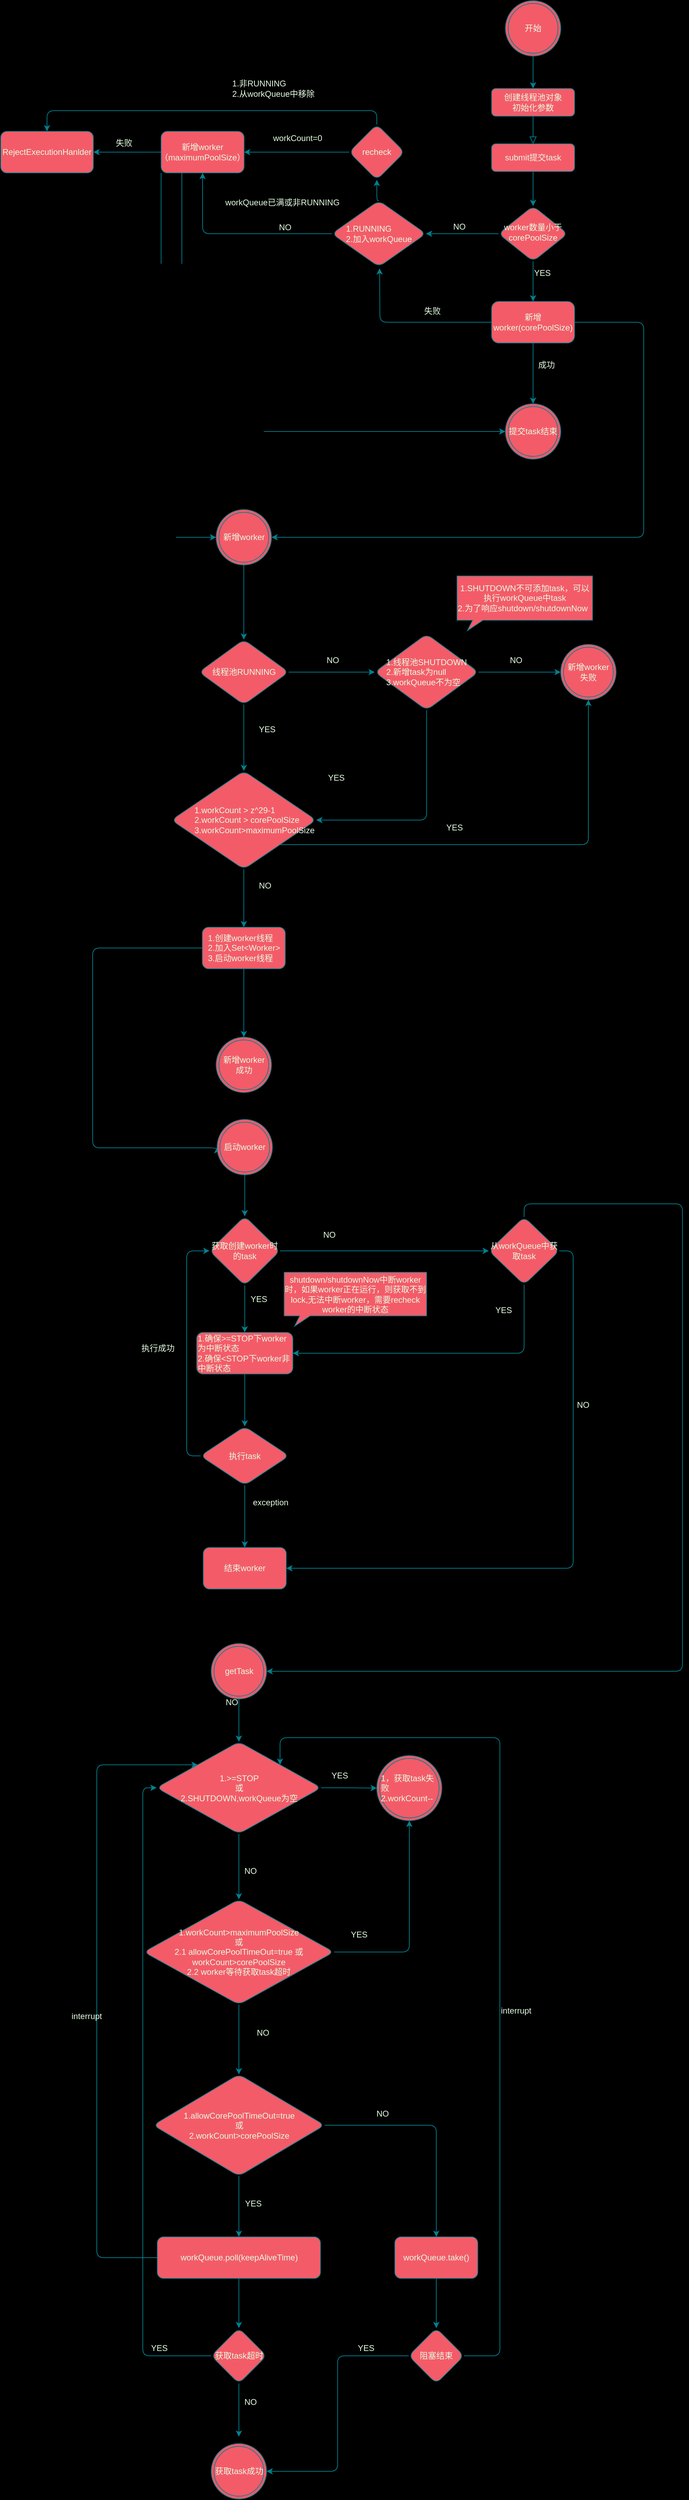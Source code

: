 <mxfile version="14.1.8" type="github">
  <diagram id="C5RBs43oDa-KdzZeNtuy" name="Page-1">
    <mxGraphModel dx="1902" dy="926" grid="0" gridSize="10" guides="1" tooltips="1" connect="1" arrows="1" fold="1" page="0" pageScale="1" pageWidth="827" pageHeight="1169" background="#000000" math="0" shadow="0">
      <root>
        <mxCell id="WIyWlLk6GJQsqaUBKTNV-0" />
        <mxCell id="WIyWlLk6GJQsqaUBKTNV-1" parent="WIyWlLk6GJQsqaUBKTNV-0" />
        <mxCell id="WIyWlLk6GJQsqaUBKTNV-3" value="创建线程池对象&lt;br&gt;初始化参数" style="whiteSpace=wrap;html=1;fontSize=12;glass=0;strokeWidth=1;shadow=0;fillColor=#F45B69;strokeColor=#028090;fontColor=#E4FDE1;rounded=1;" parent="WIyWlLk6GJQsqaUBKTNV-1" vertex="1">
          <mxGeometry x="160" y="20" width="120" height="40" as="geometry" />
        </mxCell>
        <mxCell id="WbaFO1GFc9w37BaCsJIk-56" style="edgeStyle=orthogonalEdgeStyle;rounded=1;orthogonalLoop=1;jettySize=auto;html=1;strokeColor=#028090;fillColor=#F45B69;fontColor=#E4FDE1;labelBackgroundColor=#114B5F;" parent="WIyWlLk6GJQsqaUBKTNV-1" source="WIyWlLk6GJQsqaUBKTNV-6" target="WbaFO1GFc9w37BaCsJIk-55" edge="1">
          <mxGeometry relative="1" as="geometry" />
        </mxCell>
        <mxCell id="WbaFO1GFc9w37BaCsJIk-60" style="edgeStyle=orthogonalEdgeStyle;rounded=1;orthogonalLoop=1;jettySize=auto;html=1;entryX=1;entryY=0.5;entryDx=0;entryDy=0;strokeColor=#028090;fillColor=#F45B69;fontColor=#E4FDE1;labelBackgroundColor=#114B5F;" parent="WIyWlLk6GJQsqaUBKTNV-1" source="WIyWlLk6GJQsqaUBKTNV-6" target="WbaFO1GFc9w37BaCsJIk-59" edge="1">
          <mxGeometry relative="1" as="geometry" />
        </mxCell>
        <mxCell id="WIyWlLk6GJQsqaUBKTNV-6" value="worker数量小于corePoolSize" style="rhombus;whiteSpace=wrap;html=1;shadow=0;fontFamily=Helvetica;fontSize=12;align=center;strokeWidth=1;spacing=6;spacingTop=-4;fillColor=#F45B69;strokeColor=#028090;fontColor=#E4FDE1;rounded=1;" parent="WIyWlLk6GJQsqaUBKTNV-1" vertex="1">
          <mxGeometry x="170" y="190" width="100" height="80" as="geometry" />
        </mxCell>
        <mxCell id="WIyWlLk6GJQsqaUBKTNV-2" value="" style="html=1;jettySize=auto;orthogonalLoop=1;fontSize=11;endArrow=block;endFill=0;endSize=8;strokeWidth=1;shadow=0;labelBackgroundColor=none;edgeStyle=orthogonalEdgeStyle;strokeColor=#028090;fontColor=#E4FDE1;" parent="WIyWlLk6GJQsqaUBKTNV-1" source="WIyWlLk6GJQsqaUBKTNV-3" target="WbaFO1GFc9w37BaCsJIk-6" edge="1">
          <mxGeometry relative="1" as="geometry">
            <mxPoint x="210" y="95" as="targetPoint" />
          </mxGeometry>
        </mxCell>
        <mxCell id="WbaFO1GFc9w37BaCsJIk-7" style="edgeStyle=orthogonalEdgeStyle;rounded=1;orthogonalLoop=1;jettySize=auto;html=1;strokeColor=#028090;fillColor=#F45B69;fontColor=#E4FDE1;labelBackgroundColor=#114B5F;" parent="WIyWlLk6GJQsqaUBKTNV-1" source="WbaFO1GFc9w37BaCsJIk-6" target="WIyWlLk6GJQsqaUBKTNV-6" edge="1">
          <mxGeometry relative="1" as="geometry" />
        </mxCell>
        <mxCell id="WbaFO1GFc9w37BaCsJIk-6" value="submit提交task" style="whiteSpace=wrap;html=1;fontSize=12;glass=0;strokeWidth=1;shadow=0;fillColor=#F45B69;strokeColor=#028090;fontColor=#E4FDE1;rounded=1;" parent="WIyWlLk6GJQsqaUBKTNV-1" vertex="1">
          <mxGeometry x="160" y="100" width="120" height="40" as="geometry" />
        </mxCell>
        <mxCell id="WbaFO1GFc9w37BaCsJIk-13" value="" style="edgeStyle=orthogonalEdgeStyle;rounded=1;orthogonalLoop=1;jettySize=auto;html=1;strokeColor=#028090;fillColor=#F45B69;fontColor=#E4FDE1;labelBackgroundColor=#114B5F;" parent="WIyWlLk6GJQsqaUBKTNV-1" source="WbaFO1GFc9w37BaCsJIk-12" target="WbaFO1GFc9w37BaCsJIk-36" edge="1">
          <mxGeometry relative="1" as="geometry">
            <mxPoint x="-180" y="807" as="targetPoint" />
          </mxGeometry>
        </mxCell>
        <mxCell id="WbaFO1GFc9w37BaCsJIk-12" value="新增worker" style="ellipse;shape=doubleEllipse;whiteSpace=wrap;html=1;aspect=fixed;rounded=1;strokeColor=#028090;fillColor=#F45B69;fontColor=#E4FDE1;" parent="WIyWlLk6GJQsqaUBKTNV-1" vertex="1">
          <mxGeometry x="-238.37" y="629" width="80" height="80" as="geometry" />
        </mxCell>
        <mxCell id="WbaFO1GFc9w37BaCsJIk-22" value="YES" style="text;html=1;align=center;verticalAlign=middle;resizable=0;points=[];autosize=1;fontColor=#E4FDE1;" parent="WIyWlLk6GJQsqaUBKTNV-1" vertex="1">
          <mxGeometry x="-185" y="937" width="40" height="20" as="geometry" />
        </mxCell>
        <mxCell id="WbaFO1GFc9w37BaCsJIk-31" value="NO" style="text;html=1;align=center;verticalAlign=middle;resizable=0;points=[];autosize=1;fontColor=#E4FDE1;" parent="WIyWlLk6GJQsqaUBKTNV-1" vertex="1">
          <mxGeometry x="-85" y="837" width="30" height="20" as="geometry" />
        </mxCell>
        <mxCell id="WbaFO1GFc9w37BaCsJIk-33" value="新增worker失败" style="ellipse;shape=doubleEllipse;whiteSpace=wrap;html=1;aspect=fixed;rounded=1;strokeColor=#028090;fillColor=#F45B69;fontColor=#E4FDE1;" parent="WIyWlLk6GJQsqaUBKTNV-1" vertex="1">
          <mxGeometry x="260" y="824" width="80" height="80" as="geometry" />
        </mxCell>
        <mxCell id="WbaFO1GFc9w37BaCsJIk-49" style="edgeStyle=orthogonalEdgeStyle;rounded=1;orthogonalLoop=1;jettySize=auto;html=1;strokeColor=#028090;fillColor=#F45B69;fontColor=#E4FDE1;labelBackgroundColor=#114B5F;" parent="WIyWlLk6GJQsqaUBKTNV-1" source="WbaFO1GFc9w37BaCsJIk-34" target="WbaFO1GFc9w37BaCsJIk-48" edge="1">
          <mxGeometry relative="1" as="geometry" />
        </mxCell>
        <mxCell id="WbaFO1GFc9w37BaCsJIk-50" style="edgeStyle=orthogonalEdgeStyle;rounded=1;orthogonalLoop=1;jettySize=auto;html=1;exitX=1;exitY=1;exitDx=0;exitDy=0;entryX=0.5;entryY=1;entryDx=0;entryDy=0;strokeColor=#028090;fillColor=#F45B69;fontColor=#E4FDE1;labelBackgroundColor=#114B5F;" parent="WIyWlLk6GJQsqaUBKTNV-1" source="WbaFO1GFc9w37BaCsJIk-34" target="WbaFO1GFc9w37BaCsJIk-33" edge="1">
          <mxGeometry relative="1" as="geometry" />
        </mxCell>
        <mxCell id="WbaFO1GFc9w37BaCsJIk-34" value="&lt;div style=&quot;text-align: justify&quot;&gt;&lt;span&gt;1.workCount &amp;gt; z^29-1&lt;/span&gt;&lt;/div&gt;&lt;div style=&quot;text-align: justify&quot;&gt;&lt;span&gt;2.workCount &amp;gt; corePoolSize&lt;/span&gt;&lt;/div&gt;&lt;div style=&quot;text-align: justify&quot;&gt;&lt;span&gt;3.workCount&amp;gt;maximumPoolSize&lt;/span&gt;&lt;/div&gt;" style="rhombus;whiteSpace=wrap;html=1;rounded=1;strokeColor=#028090;fillColor=#F45B69;fontColor=#E4FDE1;align=right;" parent="WIyWlLk6GJQsqaUBKTNV-1" vertex="1">
          <mxGeometry x="-302.99" y="1007" width="209.25" height="142" as="geometry" />
        </mxCell>
        <mxCell id="WbaFO1GFc9w37BaCsJIk-39" style="edgeStyle=orthogonalEdgeStyle;rounded=1;orthogonalLoop=1;jettySize=auto;html=1;entryX=0;entryY=0.5;entryDx=0;entryDy=0;strokeColor=#028090;fillColor=#F45B69;fontColor=#E4FDE1;labelBackgroundColor=#114B5F;" parent="WIyWlLk6GJQsqaUBKTNV-1" source="WbaFO1GFc9w37BaCsJIk-36" target="WbaFO1GFc9w37BaCsJIk-37" edge="1">
          <mxGeometry relative="1" as="geometry" />
        </mxCell>
        <mxCell id="WbaFO1GFc9w37BaCsJIk-46" style="edgeStyle=orthogonalEdgeStyle;rounded=1;orthogonalLoop=1;jettySize=auto;html=1;strokeColor=#028090;fillColor=#F45B69;fontColor=#E4FDE1;labelBackgroundColor=#114B5F;" parent="WIyWlLk6GJQsqaUBKTNV-1" source="WbaFO1GFc9w37BaCsJIk-36" target="WbaFO1GFc9w37BaCsJIk-34" edge="1">
          <mxGeometry relative="1" as="geometry" />
        </mxCell>
        <mxCell id="WbaFO1GFc9w37BaCsJIk-36" value="线程池RUNNING" style="rhombus;whiteSpace=wrap;html=1;rounded=1;strokeColor=#028090;fillColor=#F45B69;fontColor=#E4FDE1;" parent="WIyWlLk6GJQsqaUBKTNV-1" vertex="1">
          <mxGeometry x="-263.18" y="817" width="129.63" height="94" as="geometry" />
        </mxCell>
        <mxCell id="WbaFO1GFc9w37BaCsJIk-40" style="edgeStyle=orthogonalEdgeStyle;rounded=1;orthogonalLoop=1;jettySize=auto;html=1;exitX=0.5;exitY=1;exitDx=0;exitDy=0;entryX=1;entryY=0.5;entryDx=0;entryDy=0;strokeColor=#028090;fillColor=#F45B69;fontColor=#E4FDE1;labelBackgroundColor=#114B5F;" parent="WIyWlLk6GJQsqaUBKTNV-1" source="WbaFO1GFc9w37BaCsJIk-37" target="WbaFO1GFc9w37BaCsJIk-34" edge="1">
          <mxGeometry relative="1" as="geometry" />
        </mxCell>
        <mxCell id="WbaFO1GFc9w37BaCsJIk-45" style="edgeStyle=orthogonalEdgeStyle;rounded=1;orthogonalLoop=1;jettySize=auto;html=1;strokeColor=#028090;fillColor=#F45B69;fontColor=#E4FDE1;labelBackgroundColor=#114B5F;" parent="WIyWlLk6GJQsqaUBKTNV-1" source="WbaFO1GFc9w37BaCsJIk-37" target="WbaFO1GFc9w37BaCsJIk-33" edge="1">
          <mxGeometry relative="1" as="geometry" />
        </mxCell>
        <mxCell id="WbaFO1GFc9w37BaCsJIk-37" value="&lt;div style=&quot;text-align: justify&quot;&gt;&lt;span&gt;1.线程池SHUTDOWN&lt;/span&gt;&lt;/div&gt;&lt;div style=&quot;text-align: justify&quot;&gt;&lt;span&gt;2.新增task为null&lt;/span&gt;&lt;/div&gt;&lt;div style=&quot;text-align: justify&quot;&gt;&lt;span&gt;3.workQueue不为空&lt;/span&gt;&lt;/div&gt;" style="rhombus;whiteSpace=wrap;html=1;rounded=1;strokeColor=#028090;fillColor=#F45B69;fontColor=#E4FDE1;" parent="WIyWlLk6GJQsqaUBKTNV-1" vertex="1">
          <mxGeometry x="-9" y="809" width="150" height="110" as="geometry" />
        </mxCell>
        <mxCell id="WbaFO1GFc9w37BaCsJIk-41" value="YES" style="text;html=1;align=center;verticalAlign=middle;resizable=0;points=[];autosize=1;fontColor=#E4FDE1;" parent="WIyWlLk6GJQsqaUBKTNV-1" vertex="1">
          <mxGeometry x="-85" y="1007" width="40" height="20" as="geometry" />
        </mxCell>
        <mxCell id="WbaFO1GFc9w37BaCsJIk-44" value="NO" style="text;html=1;align=center;verticalAlign=middle;resizable=0;points=[];autosize=1;fontColor=#E4FDE1;" parent="WIyWlLk6GJQsqaUBKTNV-1" vertex="1">
          <mxGeometry x="180" y="837" width="30" height="20" as="geometry" />
        </mxCell>
        <mxCell id="WbaFO1GFc9w37BaCsJIk-54" style="edgeStyle=orthogonalEdgeStyle;rounded=1;orthogonalLoop=1;jettySize=auto;html=1;strokeColor=#028090;fillColor=#F45B69;fontColor=#E4FDE1;labelBackgroundColor=#114B5F;" parent="WIyWlLk6GJQsqaUBKTNV-1" source="WbaFO1GFc9w37BaCsJIk-48" target="WbaFO1GFc9w37BaCsJIk-53" edge="1">
          <mxGeometry relative="1" as="geometry" />
        </mxCell>
        <mxCell id="EJtk4sYVza68pXRF6CDR-8" style="edgeStyle=orthogonalEdgeStyle;curved=0;rounded=1;sketch=0;orthogonalLoop=1;jettySize=auto;html=1;entryX=0;entryY=0.5;entryDx=0;entryDy=0;strokeColor=#028090;fillColor=#F45B69;fontColor=#E4FDE1;" edge="1" parent="WIyWlLk6GJQsqaUBKTNV-1" source="WbaFO1GFc9w37BaCsJIk-48" target="WbaFO1GFc9w37BaCsJIk-91">
          <mxGeometry relative="1" as="geometry">
            <Array as="points">
              <mxPoint x="-417" y="1263" />
              <mxPoint x="-417" y="1552" />
            </Array>
          </mxGeometry>
        </mxCell>
        <mxCell id="WbaFO1GFc9w37BaCsJIk-48" value="&lt;div style=&quot;text-align: left&quot;&gt;&lt;span&gt;1.创建worker线程&lt;/span&gt;&lt;/div&gt;2.加入Set&amp;lt;Worker&amp;gt;&lt;br&gt;&lt;div style=&quot;text-align: left&quot;&gt;&lt;span&gt;3.启动worker线程&lt;/span&gt;&lt;/div&gt;" style="whiteSpace=wrap;html=1;rounded=1;strokeColor=#028090;fillColor=#F45B69;fontColor=#E4FDE1;" parent="WIyWlLk6GJQsqaUBKTNV-1" vertex="1">
          <mxGeometry x="-258.37" y="1233" width="120" height="60" as="geometry" />
        </mxCell>
        <mxCell id="WbaFO1GFc9w37BaCsJIk-51" value="YES" style="text;html=1;align=center;verticalAlign=middle;resizable=0;points=[];autosize=1;fontColor=#E4FDE1;" parent="WIyWlLk6GJQsqaUBKTNV-1" vertex="1">
          <mxGeometry x="89" y="1080" width="34" height="18" as="geometry" />
        </mxCell>
        <mxCell id="WbaFO1GFc9w37BaCsJIk-52" value="NO" style="text;html=1;align=center;verticalAlign=middle;resizable=0;points=[];autosize=1;fontColor=#E4FDE1;" parent="WIyWlLk6GJQsqaUBKTNV-1" vertex="1">
          <mxGeometry x="-182" y="1164" width="28" height="18" as="geometry" />
        </mxCell>
        <mxCell id="WbaFO1GFc9w37BaCsJIk-53" value="新增worker成功" style="ellipse;shape=doubleEllipse;whiteSpace=wrap;html=1;aspect=fixed;rounded=1;strokeColor=#028090;fillColor=#F45B69;fontColor=#E4FDE1;" parent="WIyWlLk6GJQsqaUBKTNV-1" vertex="1">
          <mxGeometry x="-238.37" y="1392" width="80" height="80" as="geometry" />
        </mxCell>
        <mxCell id="WbaFO1GFc9w37BaCsJIk-67" style="edgeStyle=orthogonalEdgeStyle;rounded=1;orthogonalLoop=1;jettySize=auto;html=1;strokeColor=#028090;fillColor=#F45B69;fontColor=#E4FDE1;labelBackgroundColor=#114B5F;" parent="WIyWlLk6GJQsqaUBKTNV-1" source="WbaFO1GFc9w37BaCsJIk-55" edge="1">
          <mxGeometry relative="1" as="geometry">
            <mxPoint x="-2" y="280" as="targetPoint" />
          </mxGeometry>
        </mxCell>
        <mxCell id="WbaFO1GFc9w37BaCsJIk-74" style="edgeStyle=orthogonalEdgeStyle;rounded=1;orthogonalLoop=1;jettySize=auto;html=1;strokeColor=#028090;fillColor=#F45B69;fontColor=#E4FDE1;labelBackgroundColor=#114B5F;" parent="WIyWlLk6GJQsqaUBKTNV-1" source="WbaFO1GFc9w37BaCsJIk-55" target="WbaFO1GFc9w37BaCsJIk-73" edge="1">
          <mxGeometry relative="1" as="geometry" />
        </mxCell>
        <mxCell id="EJtk4sYVza68pXRF6CDR-6" style="edgeStyle=orthogonalEdgeStyle;curved=0;rounded=1;sketch=0;orthogonalLoop=1;jettySize=auto;html=1;entryX=1;entryY=0.5;entryDx=0;entryDy=0;strokeColor=#028090;fillColor=#F45B69;fontColor=#E4FDE1;" edge="1" parent="WIyWlLk6GJQsqaUBKTNV-1" source="WbaFO1GFc9w37BaCsJIk-55" target="WbaFO1GFc9w37BaCsJIk-12">
          <mxGeometry relative="1" as="geometry">
            <Array as="points">
              <mxPoint x="380" y="358" />
              <mxPoint x="380" y="669" />
            </Array>
          </mxGeometry>
        </mxCell>
        <mxCell id="WbaFO1GFc9w37BaCsJIk-55" value="新增worker(corePoolSize)" style="whiteSpace=wrap;html=1;rounded=1;strokeColor=#028090;fillColor=#F45B69;fontColor=#E4FDE1;arcSize=17;" parent="WIyWlLk6GJQsqaUBKTNV-1" vertex="1">
          <mxGeometry x="160" y="328" width="120" height="60" as="geometry" />
        </mxCell>
        <mxCell id="WbaFO1GFc9w37BaCsJIk-57" value="YES" style="text;html=1;align=center;verticalAlign=middle;resizable=0;points=[];autosize=1;fontColor=#E4FDE1;" parent="WIyWlLk6GJQsqaUBKTNV-1" vertex="1">
          <mxGeometry x="216" y="278" width="34" height="18" as="geometry" />
        </mxCell>
        <mxCell id="WbaFO1GFc9w37BaCsJIk-62" style="edgeStyle=orthogonalEdgeStyle;rounded=1;orthogonalLoop=1;jettySize=auto;html=1;strokeColor=#028090;fillColor=#F45B69;fontColor=#E4FDE1;labelBackgroundColor=#114B5F;" parent="WIyWlLk6GJQsqaUBKTNV-1" source="WbaFO1GFc9w37BaCsJIk-59" target="WbaFO1GFc9w37BaCsJIk-61" edge="1">
          <mxGeometry relative="1" as="geometry" />
        </mxCell>
        <mxCell id="WbaFO1GFc9w37BaCsJIk-90" style="edgeStyle=orthogonalEdgeStyle;rounded=1;orthogonalLoop=1;jettySize=auto;html=1;exitX=0.5;exitY=0;exitDx=0;exitDy=0;entryX=0.5;entryY=1;entryDx=0;entryDy=0;strokeColor=#028090;fillColor=#F45B69;fontColor=#E4FDE1;labelBackgroundColor=#114B5F;" parent="WIyWlLk6GJQsqaUBKTNV-1" source="WbaFO1GFc9w37BaCsJIk-59" target="WbaFO1GFc9w37BaCsJIk-83" edge="1">
          <mxGeometry relative="1" as="geometry" />
        </mxCell>
        <mxCell id="WbaFO1GFc9w37BaCsJIk-59" value="&lt;div style=&quot;text-align: justify&quot;&gt;&lt;span&gt;1.RUNNING&lt;/span&gt;&lt;/div&gt;&lt;div style=&quot;text-align: justify&quot;&gt;&lt;span&gt;2.加入workQueue&lt;/span&gt;&lt;/div&gt;" style="rhombus;whiteSpace=wrap;html=1;rounded=1;strokeColor=#028090;fillColor=#F45B69;fontColor=#E4FDE1;" parent="WIyWlLk6GJQsqaUBKTNV-1" vertex="1">
          <mxGeometry x="-71" y="182.25" width="136" height="95.5" as="geometry" />
        </mxCell>
        <mxCell id="WbaFO1GFc9w37BaCsJIk-81" style="edgeStyle=orthogonalEdgeStyle;rounded=1;orthogonalLoop=1;jettySize=auto;html=1;entryX=1;entryY=0.5;entryDx=0;entryDy=0;strokeColor=#028090;fillColor=#F45B69;fontColor=#E4FDE1;labelBackgroundColor=#114B5F;" parent="WIyWlLk6GJQsqaUBKTNV-1" source="WbaFO1GFc9w37BaCsJIk-61" target="WbaFO1GFc9w37BaCsJIk-80" edge="1">
          <mxGeometry relative="1" as="geometry" />
        </mxCell>
        <mxCell id="EJtk4sYVza68pXRF6CDR-5" style="edgeStyle=orthogonalEdgeStyle;rounded=0;orthogonalLoop=1;jettySize=auto;html=1;exitX=0.25;exitY=1;exitDx=0;exitDy=0;entryX=0;entryY=0.5;entryDx=0;entryDy=0;shadow=0;labelBackgroundColor=#114B5F;strokeColor=#028090;fontColor=#E4FDE1;" edge="1" parent="WIyWlLk6GJQsqaUBKTNV-1" source="WbaFO1GFc9w37BaCsJIk-61" target="WbaFO1GFc9w37BaCsJIk-73">
          <mxGeometry relative="1" as="geometry" />
        </mxCell>
        <mxCell id="EJtk4sYVza68pXRF6CDR-7" style="edgeStyle=orthogonalEdgeStyle;curved=0;rounded=1;sketch=0;orthogonalLoop=1;jettySize=auto;html=1;exitX=0;exitY=1;exitDx=0;exitDy=0;entryX=0;entryY=0.5;entryDx=0;entryDy=0;strokeColor=#028090;fillColor=#F45B69;fontColor=#E4FDE1;" edge="1" parent="WIyWlLk6GJQsqaUBKTNV-1" source="WbaFO1GFc9w37BaCsJIk-61" target="WbaFO1GFc9w37BaCsJIk-12">
          <mxGeometry relative="1" as="geometry" />
        </mxCell>
        <mxCell id="WbaFO1GFc9w37BaCsJIk-61" value="新增worker（maximumPoolSize）" style="whiteSpace=wrap;html=1;rounded=1;strokeColor=#028090;fillColor=#F45B69;fontColor=#E4FDE1;" parent="WIyWlLk6GJQsqaUBKTNV-1" vertex="1">
          <mxGeometry x="-318" y="82" width="120" height="60" as="geometry" />
        </mxCell>
        <mxCell id="WbaFO1GFc9w37BaCsJIk-63" value="NO" style="text;html=1;align=center;verticalAlign=middle;resizable=0;points=[];autosize=1;fontColor=#E4FDE1;" parent="WIyWlLk6GJQsqaUBKTNV-1" vertex="1">
          <mxGeometry x="-153" y="212" width="28" height="18" as="geometry" />
        </mxCell>
        <mxCell id="WbaFO1GFc9w37BaCsJIk-64" value="workQueue已满或非RUNNING" style="text;html=1;align=center;verticalAlign=middle;resizable=0;points=[];autosize=1;fontColor=#E4FDE1;" parent="WIyWlLk6GJQsqaUBKTNV-1" vertex="1">
          <mxGeometry x="-231" y="176" width="175" height="18" as="geometry" />
        </mxCell>
        <mxCell id="WbaFO1GFc9w37BaCsJIk-68" value="NO" style="text;html=1;align=center;verticalAlign=middle;resizable=0;points=[];autosize=1;fontColor=#E4FDE1;" parent="WIyWlLk6GJQsqaUBKTNV-1" vertex="1">
          <mxGeometry x="99" y="211" width="28" height="18" as="geometry" />
        </mxCell>
        <mxCell id="WbaFO1GFc9w37BaCsJIk-70" value="失败" style="text;html=1;align=center;verticalAlign=middle;resizable=0;points=[];autosize=1;fontColor=#E4FDE1;" parent="WIyWlLk6GJQsqaUBKTNV-1" vertex="1">
          <mxGeometry x="57" y="333" width="34" height="18" as="geometry" />
        </mxCell>
        <mxCell id="WbaFO1GFc9w37BaCsJIk-72" style="edgeStyle=orthogonalEdgeStyle;rounded=1;orthogonalLoop=1;jettySize=auto;html=1;strokeColor=#028090;fillColor=#F45B69;fontColor=#E4FDE1;labelBackgroundColor=#114B5F;" parent="WIyWlLk6GJQsqaUBKTNV-1" source="WbaFO1GFc9w37BaCsJIk-71" target="WIyWlLk6GJQsqaUBKTNV-3" edge="1">
          <mxGeometry relative="1" as="geometry" />
        </mxCell>
        <mxCell id="WbaFO1GFc9w37BaCsJIk-71" value="开始" style="ellipse;shape=doubleEllipse;whiteSpace=wrap;html=1;aspect=fixed;rounded=1;strokeColor=#028090;fillColor=#F45B69;fontColor=#E4FDE1;" parent="WIyWlLk6GJQsqaUBKTNV-1" vertex="1">
          <mxGeometry x="180" y="-107" width="80" height="80" as="geometry" />
        </mxCell>
        <mxCell id="WbaFO1GFc9w37BaCsJIk-73" value="提交task结束" style="ellipse;shape=doubleEllipse;whiteSpace=wrap;html=1;aspect=fixed;rounded=1;strokeColor=#028090;fillColor=#F45B69;fontColor=#E4FDE1;" parent="WIyWlLk6GJQsqaUBKTNV-1" vertex="1">
          <mxGeometry x="180" y="476" width="80" height="80" as="geometry" />
        </mxCell>
        <mxCell id="WbaFO1GFc9w37BaCsJIk-75" value="成功" style="text;html=1;align=center;verticalAlign=middle;resizable=0;points=[];autosize=1;fontColor=#E4FDE1;" parent="WIyWlLk6GJQsqaUBKTNV-1" vertex="1">
          <mxGeometry x="222" y="411" width="34" height="18" as="geometry" />
        </mxCell>
        <mxCell id="WbaFO1GFc9w37BaCsJIk-80" value="RejectExecutionHanlder" style="whiteSpace=wrap;html=1;rounded=1;strokeColor=#028090;fillColor=#F45B69;fontColor=#E4FDE1;" parent="WIyWlLk6GJQsqaUBKTNV-1" vertex="1">
          <mxGeometry x="-550" y="82" width="134" height="60" as="geometry" />
        </mxCell>
        <mxCell id="WbaFO1GFc9w37BaCsJIk-82" value="失败" style="text;html=1;align=center;verticalAlign=middle;resizable=0;points=[];autosize=1;fontColor=#E4FDE1;" parent="WIyWlLk6GJQsqaUBKTNV-1" vertex="1">
          <mxGeometry x="-389" y="90" width="34" height="18" as="geometry" />
        </mxCell>
        <mxCell id="WbaFO1GFc9w37BaCsJIk-85" style="edgeStyle=orthogonalEdgeStyle;rounded=1;orthogonalLoop=1;jettySize=auto;html=1;exitX=0.5;exitY=0;exitDx=0;exitDy=0;entryX=0.5;entryY=0;entryDx=0;entryDy=0;strokeColor=#028090;fillColor=#F45B69;fontColor=#E4FDE1;labelBackgroundColor=#114B5F;" parent="WIyWlLk6GJQsqaUBKTNV-1" source="WbaFO1GFc9w37BaCsJIk-83" target="WbaFO1GFc9w37BaCsJIk-80" edge="1">
          <mxGeometry relative="1" as="geometry" />
        </mxCell>
        <mxCell id="WbaFO1GFc9w37BaCsJIk-88" style="edgeStyle=orthogonalEdgeStyle;rounded=1;orthogonalLoop=1;jettySize=auto;html=1;entryX=1;entryY=0.5;entryDx=0;entryDy=0;strokeColor=#028090;fillColor=#F45B69;fontColor=#E4FDE1;labelBackgroundColor=#114B5F;" parent="WIyWlLk6GJQsqaUBKTNV-1" source="WbaFO1GFc9w37BaCsJIk-83" target="WbaFO1GFc9w37BaCsJIk-61" edge="1">
          <mxGeometry relative="1" as="geometry" />
        </mxCell>
        <mxCell id="WbaFO1GFc9w37BaCsJIk-83" value="recheck" style="rhombus;whiteSpace=wrap;html=1;rounded=1;strokeColor=#028090;fillColor=#F45B69;fontColor=#E4FDE1;" parent="WIyWlLk6GJQsqaUBKTNV-1" vertex="1">
          <mxGeometry x="-46" y="72" width="80" height="80" as="geometry" />
        </mxCell>
        <mxCell id="WbaFO1GFc9w37BaCsJIk-87" value="&lt;div style=&quot;text-align: left&quot;&gt;&lt;span&gt;1.非RUNNING&lt;/span&gt;&lt;/div&gt;&lt;div style=&quot;text-align: justify&quot;&gt;&lt;span&gt;2.从workQueue中移除&lt;/span&gt;&lt;/div&gt;" style="text;html=1;align=center;verticalAlign=middle;resizable=0;points=[];autosize=1;fontColor=#E4FDE1;" parent="WIyWlLk6GJQsqaUBKTNV-1" vertex="1">
          <mxGeometry x="-221" y="4" width="129" height="32" as="geometry" />
        </mxCell>
        <mxCell id="WbaFO1GFc9w37BaCsJIk-89" value="workCount=0" style="text;html=1;align=center;verticalAlign=middle;resizable=0;points=[];autosize=1;fontColor=#E4FDE1;" parent="WIyWlLk6GJQsqaUBKTNV-1" vertex="1">
          <mxGeometry x="-162" y="83" width="81" height="18" as="geometry" />
        </mxCell>
        <mxCell id="WbaFO1GFc9w37BaCsJIk-93" style="edgeStyle=orthogonalEdgeStyle;rounded=1;orthogonalLoop=1;jettySize=auto;html=1;strokeColor=#028090;fillColor=#F45B69;fontColor=#E4FDE1;labelBackgroundColor=#114B5F;" parent="WIyWlLk6GJQsqaUBKTNV-1" source="WbaFO1GFc9w37BaCsJIk-91" target="WbaFO1GFc9w37BaCsJIk-92" edge="1">
          <mxGeometry relative="1" as="geometry" />
        </mxCell>
        <mxCell id="WbaFO1GFc9w37BaCsJIk-91" value="启动worker" style="ellipse;shape=doubleEllipse;whiteSpace=wrap;html=1;aspect=fixed;rounded=1;strokeColor=#028090;fillColor=#F45B69;fontColor=#E4FDE1;" parent="WIyWlLk6GJQsqaUBKTNV-1" vertex="1">
          <mxGeometry x="-237" y="1511" width="80" height="80" as="geometry" />
        </mxCell>
        <mxCell id="WbaFO1GFc9w37BaCsJIk-95" style="edgeStyle=orthogonalEdgeStyle;rounded=1;orthogonalLoop=1;jettySize=auto;html=1;entryX=0;entryY=0.5;entryDx=0;entryDy=0;strokeColor=#028090;fillColor=#F45B69;fontColor=#E4FDE1;labelBackgroundColor=#114B5F;" parent="WIyWlLk6GJQsqaUBKTNV-1" source="WbaFO1GFc9w37BaCsJIk-92" target="WbaFO1GFc9w37BaCsJIk-94" edge="1">
          <mxGeometry relative="1" as="geometry" />
        </mxCell>
        <mxCell id="WbaFO1GFc9w37BaCsJIk-102" style="edgeStyle=orthogonalEdgeStyle;rounded=1;orthogonalLoop=1;jettySize=auto;html=1;exitX=0.5;exitY=1;exitDx=0;exitDy=0;strokeColor=#028090;fillColor=#F45B69;fontColor=#E4FDE1;labelBackgroundColor=#114B5F;" parent="WIyWlLk6GJQsqaUBKTNV-1" source="WbaFO1GFc9w37BaCsJIk-92" target="WbaFO1GFc9w37BaCsJIk-101" edge="1">
          <mxGeometry relative="1" as="geometry" />
        </mxCell>
        <mxCell id="WbaFO1GFc9w37BaCsJIk-92" value="获取创建worker时的task" style="rhombus;whiteSpace=wrap;html=1;rounded=1;strokeColor=#028090;fillColor=#F45B69;fontColor=#E4FDE1;" parent="WIyWlLk6GJQsqaUBKTNV-1" vertex="1">
          <mxGeometry x="-248" y="1651" width="102" height="100" as="geometry" />
        </mxCell>
        <mxCell id="WbaFO1GFc9w37BaCsJIk-103" style="edgeStyle=orthogonalEdgeStyle;rounded=1;orthogonalLoop=1;jettySize=auto;html=1;entryX=1;entryY=0.5;entryDx=0;entryDy=0;strokeColor=#028090;fillColor=#F45B69;fontColor=#E4FDE1;exitX=0.5;exitY=1;exitDx=0;exitDy=0;labelBackgroundColor=#114B5F;" parent="WIyWlLk6GJQsqaUBKTNV-1" source="WbaFO1GFc9w37BaCsJIk-94" target="WbaFO1GFc9w37BaCsJIk-101" edge="1">
          <mxGeometry relative="1" as="geometry" />
        </mxCell>
        <mxCell id="WbaFO1GFc9w37BaCsJIk-116" style="edgeStyle=orthogonalEdgeStyle;rounded=1;orthogonalLoop=1;jettySize=auto;html=1;exitX=1;exitY=0.5;exitDx=0;exitDy=0;entryX=1;entryY=0.5;entryDx=0;entryDy=0;strokeColor=#028090;fillColor=#F45B69;fontColor=#E4FDE1;labelBackgroundColor=#114B5F;" parent="WIyWlLk6GJQsqaUBKTNV-1" source="WbaFO1GFc9w37BaCsJIk-94" target="WbaFO1GFc9w37BaCsJIk-113" edge="1">
          <mxGeometry relative="1" as="geometry" />
        </mxCell>
        <mxCell id="EJtk4sYVza68pXRF6CDR-9" style="edgeStyle=orthogonalEdgeStyle;curved=0;rounded=1;sketch=0;orthogonalLoop=1;jettySize=auto;html=1;exitX=0.5;exitY=0;exitDx=0;exitDy=0;strokeColor=#028090;fillColor=#F45B69;fontColor=#E4FDE1;entryX=1;entryY=0.5;entryDx=0;entryDy=0;" edge="1" parent="WIyWlLk6GJQsqaUBKTNV-1" source="WbaFO1GFc9w37BaCsJIk-94" target="WbaFO1GFc9w37BaCsJIk-120">
          <mxGeometry relative="1" as="geometry">
            <mxPoint x="-153.667" y="2317" as="targetPoint" />
            <Array as="points">
              <mxPoint x="207" y="1633" />
              <mxPoint x="436" y="1633" />
              <mxPoint x="436" y="2309" />
            </Array>
          </mxGeometry>
        </mxCell>
        <mxCell id="WbaFO1GFc9w37BaCsJIk-94" value="从workQueue中获取task" style="rhombus;whiteSpace=wrap;html=1;rounded=1;strokeColor=#028090;fillColor=#F45B69;fontColor=#E4FDE1;" parent="WIyWlLk6GJQsqaUBKTNV-1" vertex="1">
          <mxGeometry x="156" y="1652" width="102" height="98" as="geometry" />
        </mxCell>
        <mxCell id="WbaFO1GFc9w37BaCsJIk-96" value="NO" style="text;html=1;align=center;verticalAlign=middle;resizable=0;points=[];autosize=1;fontColor=#E4FDE1;" parent="WIyWlLk6GJQsqaUBKTNV-1" vertex="1">
          <mxGeometry x="-89" y="1669" width="28" height="18" as="geometry" />
        </mxCell>
        <mxCell id="WbaFO1GFc9w37BaCsJIk-100" value="1.SHUTDOWN不可添加task，可以执行workQueue中task&lt;br&gt;&lt;div style=&quot;text-align: justify&quot;&gt;&lt;span&gt;2.为了响应shutdown/shutdownNow&lt;/span&gt;&lt;/div&gt;" style="whiteSpace=wrap;html=1;shape=mxgraph.basic.rectCallout;dx=30;dy=15;boundedLbl=1;rounded=1;strokeColor=#028090;fillColor=#F45B69;fontColor=#E4FDE1;" parent="WIyWlLk6GJQsqaUBKTNV-1" vertex="1">
          <mxGeometry x="110" y="725" width="196" height="79" as="geometry" />
        </mxCell>
        <mxCell id="WbaFO1GFc9w37BaCsJIk-111" style="edgeStyle=orthogonalEdgeStyle;rounded=1;orthogonalLoop=1;jettySize=auto;html=1;strokeColor=#028090;fillColor=#F45B69;fontColor=#E4FDE1;labelBackgroundColor=#114B5F;" parent="WIyWlLk6GJQsqaUBKTNV-1" source="WbaFO1GFc9w37BaCsJIk-101" target="WbaFO1GFc9w37BaCsJIk-109" edge="1">
          <mxGeometry relative="1" as="geometry" />
        </mxCell>
        <mxCell id="WbaFO1GFc9w37BaCsJIk-101" value="&lt;div style=&quot;text-align: left&quot;&gt;&lt;span&gt;1.确保&amp;gt;=STOP下worker为中断状态&lt;/span&gt;&lt;/div&gt;&lt;div style=&quot;text-align: left&quot;&gt;&lt;span&gt;2.确保&amp;lt;STOP下worker非中断状态&lt;/span&gt;&lt;/div&gt;" style="whiteSpace=wrap;html=1;rounded=1;strokeColor=#028090;fillColor=#F45B69;fontColor=#E4FDE1;" parent="WIyWlLk6GJQsqaUBKTNV-1" vertex="1">
          <mxGeometry x="-266.5" y="1819" width="139" height="60" as="geometry" />
        </mxCell>
        <mxCell id="WbaFO1GFc9w37BaCsJIk-104" value="YES" style="text;html=1;align=center;verticalAlign=middle;resizable=0;points=[];autosize=1;fontColor=#E4FDE1;" parent="WIyWlLk6GJQsqaUBKTNV-1" vertex="1">
          <mxGeometry x="160" y="1778" width="34" height="18" as="geometry" />
        </mxCell>
        <mxCell id="WbaFO1GFc9w37BaCsJIk-105" value="YES" style="text;html=1;align=center;verticalAlign=middle;resizable=0;points=[];autosize=1;fontColor=#E4FDE1;" parent="WIyWlLk6GJQsqaUBKTNV-1" vertex="1">
          <mxGeometry x="-194" y="1762" width="34" height="18" as="geometry" />
        </mxCell>
        <mxCell id="WbaFO1GFc9w37BaCsJIk-106" value="shutdown/shutdownNow中断worker时，如果worker正在运行，则获取不到lock,无法中断worker，需要recheck worker的中断状态" style="whiteSpace=wrap;html=1;shape=mxgraph.basic.rectCallout;dx=30;dy=15;boundedLbl=1;rounded=1;strokeColor=#028090;fillColor=#F45B69;fontColor=#E4FDE1;" parent="WIyWlLk6GJQsqaUBKTNV-1" vertex="1">
          <mxGeometry x="-140" y="1732" width="206" height="78" as="geometry" />
        </mxCell>
        <mxCell id="WbaFO1GFc9w37BaCsJIk-110" style="edgeStyle=orthogonalEdgeStyle;rounded=1;orthogonalLoop=1;jettySize=auto;html=1;entryX=0;entryY=0.5;entryDx=0;entryDy=0;strokeColor=#028090;fillColor=#F45B69;fontColor=#E4FDE1;exitX=0;exitY=0.5;exitDx=0;exitDy=0;labelBackgroundColor=#114B5F;" parent="WIyWlLk6GJQsqaUBKTNV-1" source="WbaFO1GFc9w37BaCsJIk-109" target="WbaFO1GFc9w37BaCsJIk-92" edge="1">
          <mxGeometry relative="1" as="geometry" />
        </mxCell>
        <mxCell id="WbaFO1GFc9w37BaCsJIk-114" style="edgeStyle=orthogonalEdgeStyle;rounded=1;orthogonalLoop=1;jettySize=auto;html=1;strokeColor=#028090;fillColor=#F45B69;fontColor=#E4FDE1;labelBackgroundColor=#114B5F;" parent="WIyWlLk6GJQsqaUBKTNV-1" source="WbaFO1GFc9w37BaCsJIk-109" target="WbaFO1GFc9w37BaCsJIk-113" edge="1">
          <mxGeometry relative="1" as="geometry" />
        </mxCell>
        <mxCell id="WbaFO1GFc9w37BaCsJIk-109" value="执行task" style="rhombus;whiteSpace=wrap;html=1;rounded=1;strokeColor=#028090;fillColor=#F45B69;fontColor=#E4FDE1;" parent="WIyWlLk6GJQsqaUBKTNV-1" vertex="1">
          <mxGeometry x="-261" y="1955" width="128" height="85" as="geometry" />
        </mxCell>
        <mxCell id="WbaFO1GFc9w37BaCsJIk-113" value="结束worker" style="whiteSpace=wrap;html=1;rounded=1;strokeColor=#028090;fillColor=#F45B69;fontColor=#E4FDE1;" parent="WIyWlLk6GJQsqaUBKTNV-1" vertex="1">
          <mxGeometry x="-257" y="2130" width="120" height="60" as="geometry" />
        </mxCell>
        <mxCell id="WbaFO1GFc9w37BaCsJIk-115" value="exception" style="text;html=1;align=center;verticalAlign=middle;resizable=0;points=[];autosize=1;fontColor=#E4FDE1;" parent="WIyWlLk6GJQsqaUBKTNV-1" vertex="1">
          <mxGeometry x="-191" y="2056" width="61" height="18" as="geometry" />
        </mxCell>
        <mxCell id="WbaFO1GFc9w37BaCsJIk-117" value="NO&lt;br&gt;" style="text;html=1;align=center;verticalAlign=middle;resizable=0;points=[];autosize=1;fontColor=#E4FDE1;" parent="WIyWlLk6GJQsqaUBKTNV-1" vertex="1">
          <mxGeometry x="-230" y="2344.75" width="28" height="18" as="geometry" />
        </mxCell>
        <mxCell id="WbaFO1GFc9w37BaCsJIk-122" style="edgeStyle=orthogonalEdgeStyle;rounded=1;orthogonalLoop=1;jettySize=auto;html=1;strokeColor=#028090;fillColor=#F45B69;fontColor=#E4FDE1;labelBackgroundColor=#114B5F;" parent="WIyWlLk6GJQsqaUBKTNV-1" source="WbaFO1GFc9w37BaCsJIk-120" target="WbaFO1GFc9w37BaCsJIk-121" edge="1">
          <mxGeometry relative="1" as="geometry" />
        </mxCell>
        <mxCell id="WbaFO1GFc9w37BaCsJIk-120" value="getTask" style="ellipse;shape=doubleEllipse;whiteSpace=wrap;html=1;aspect=fixed;rounded=1;strokeColor=#028090;fillColor=#F45B69;fontColor=#E4FDE1;" parent="WIyWlLk6GJQsqaUBKTNV-1" vertex="1">
          <mxGeometry x="-245.5" y="2269" width="80" height="80" as="geometry" />
        </mxCell>
        <mxCell id="WbaFO1GFc9w37BaCsJIk-124" style="edgeStyle=orthogonalEdgeStyle;rounded=1;orthogonalLoop=1;jettySize=auto;html=1;entryX=0;entryY=0.5;entryDx=0;entryDy=0;strokeColor=#028090;fillColor=#F45B69;fontColor=#E4FDE1;labelBackgroundColor=#114B5F;" parent="WIyWlLk6GJQsqaUBKTNV-1" source="WbaFO1GFc9w37BaCsJIk-121" target="WbaFO1GFc9w37BaCsJIk-123" edge="1">
          <mxGeometry relative="1" as="geometry" />
        </mxCell>
        <mxCell id="WbaFO1GFc9w37BaCsJIk-128" style="edgeStyle=orthogonalEdgeStyle;rounded=1;orthogonalLoop=1;jettySize=auto;html=1;strokeColor=#028090;fillColor=#F45B69;fontColor=#E4FDE1;labelBackgroundColor=#114B5F;" parent="WIyWlLk6GJQsqaUBKTNV-1" source="WbaFO1GFc9w37BaCsJIk-121" target="WbaFO1GFc9w37BaCsJIk-127" edge="1">
          <mxGeometry relative="1" as="geometry" />
        </mxCell>
        <mxCell id="WbaFO1GFc9w37BaCsJIk-121" value="&lt;div&gt;&lt;span&gt;1.&amp;gt;=STOP&lt;/span&gt;&lt;/div&gt;&lt;div&gt;&lt;span&gt;或&lt;/span&gt;&lt;/div&gt;&lt;div&gt;2.SHUTDOWN,workQueue为空&lt;/div&gt;&lt;div&gt;&lt;/div&gt;" style="rhombus;whiteSpace=wrap;html=1;rounded=1;strokeColor=#028090;fillColor=#F45B69;fontColor=#E4FDE1;align=center;" parent="WIyWlLk6GJQsqaUBKTNV-1" vertex="1">
          <mxGeometry x="-324.5" y="2411" width="238" height="133" as="geometry" />
        </mxCell>
        <mxCell id="WbaFO1GFc9w37BaCsJIk-123" value="1，获取task失败&lt;br&gt;&lt;div&gt;&lt;span&gt;2.workCount--&lt;/span&gt;&lt;/div&gt;" style="ellipse;shape=doubleEllipse;whiteSpace=wrap;html=1;aspect=fixed;rounded=1;strokeColor=#028090;fillColor=#F45B69;fontColor=#E4FDE1;align=left;" parent="WIyWlLk6GJQsqaUBKTNV-1" vertex="1">
          <mxGeometry x="-6" y="2431" width="94" height="94" as="geometry" />
        </mxCell>
        <mxCell id="WbaFO1GFc9w37BaCsJIk-125" value="YES" style="text;html=1;align=center;verticalAlign=middle;resizable=0;points=[];autosize=1;fontColor=#E4FDE1;" parent="WIyWlLk6GJQsqaUBKTNV-1" vertex="1">
          <mxGeometry x="-77" y="2451" width="34" height="18" as="geometry" />
        </mxCell>
        <mxCell id="WbaFO1GFc9w37BaCsJIk-130" style="edgeStyle=orthogonalEdgeStyle;rounded=1;orthogonalLoop=1;jettySize=auto;html=1;entryX=0.5;entryY=1;entryDx=0;entryDy=0;strokeColor=#028090;fillColor=#F45B69;fontColor=#E4FDE1;labelBackgroundColor=#114B5F;" parent="WIyWlLk6GJQsqaUBKTNV-1" source="WbaFO1GFc9w37BaCsJIk-127" target="WbaFO1GFc9w37BaCsJIk-123" edge="1">
          <mxGeometry relative="1" as="geometry" />
        </mxCell>
        <mxCell id="WbaFO1GFc9w37BaCsJIk-133" style="edgeStyle=orthogonalEdgeStyle;rounded=1;orthogonalLoop=1;jettySize=auto;html=1;strokeColor=#028090;fillColor=#F45B69;fontColor=#E4FDE1;labelBackgroundColor=#114B5F;" parent="WIyWlLk6GJQsqaUBKTNV-1" source="WbaFO1GFc9w37BaCsJIk-127" target="WbaFO1GFc9w37BaCsJIk-132" edge="1">
          <mxGeometry relative="1" as="geometry" />
        </mxCell>
        <mxCell id="WbaFO1GFc9w37BaCsJIk-127" value="1.workCount&amp;gt;maximumPoolSize&lt;br&gt;或&lt;br&gt;2.1 allowCorePoolTimeOut=true 或workCount&amp;gt;corePoolSize&lt;br&gt;2.2 worker等待获取task超时&lt;br&gt;" style="rhombus;whiteSpace=wrap;html=1;rounded=1;strokeColor=#028090;fillColor=#F45B69;fontColor=#E4FDE1;" parent="WIyWlLk6GJQsqaUBKTNV-1" vertex="1">
          <mxGeometry x="-343" y="2639" width="275" height="152" as="geometry" />
        </mxCell>
        <mxCell id="WbaFO1GFc9w37BaCsJIk-129" value="NO" style="text;html=1;align=center;verticalAlign=middle;resizable=0;points=[];autosize=1;fontColor=#E4FDE1;" parent="WIyWlLk6GJQsqaUBKTNV-1" vertex="1">
          <mxGeometry x="-203" y="2589" width="28" height="18" as="geometry" />
        </mxCell>
        <mxCell id="WbaFO1GFc9w37BaCsJIk-131" value="YES" style="text;html=1;align=center;verticalAlign=middle;resizable=0;points=[];autosize=1;fontColor=#E4FDE1;" parent="WIyWlLk6GJQsqaUBKTNV-1" vertex="1">
          <mxGeometry x="-49" y="2681" width="34" height="18" as="geometry" />
        </mxCell>
        <mxCell id="WbaFO1GFc9w37BaCsJIk-136" style="edgeStyle=orthogonalEdgeStyle;rounded=1;orthogonalLoop=1;jettySize=auto;html=1;strokeColor=#028090;fillColor=#F45B69;fontColor=#E4FDE1;labelBackgroundColor=#114B5F;" parent="WIyWlLk6GJQsqaUBKTNV-1" source="WbaFO1GFc9w37BaCsJIk-132" target="WbaFO1GFc9w37BaCsJIk-135" edge="1">
          <mxGeometry relative="1" as="geometry" />
        </mxCell>
        <mxCell id="WbaFO1GFc9w37BaCsJIk-138" style="edgeStyle=orthogonalEdgeStyle;rounded=1;orthogonalLoop=1;jettySize=auto;html=1;exitX=1;exitY=0.5;exitDx=0;exitDy=0;strokeColor=#028090;fillColor=#F45B69;fontColor=#E4FDE1;labelBackgroundColor=#114B5F;" parent="WIyWlLk6GJQsqaUBKTNV-1" source="WbaFO1GFc9w37BaCsJIk-132" target="WbaFO1GFc9w37BaCsJIk-137" edge="1">
          <mxGeometry relative="1" as="geometry" />
        </mxCell>
        <mxCell id="WbaFO1GFc9w37BaCsJIk-132" value="1.allowCorePoolTimeOut=true&lt;br&gt;或&lt;br&gt;2.workCount&amp;gt;corePoolSize" style="rhombus;whiteSpace=wrap;html=1;rounded=1;strokeColor=#028090;fillColor=#F45B69;fontColor=#E4FDE1;" parent="WIyWlLk6GJQsqaUBKTNV-1" vertex="1">
          <mxGeometry x="-329.5" y="2892" width="248" height="147" as="geometry" />
        </mxCell>
        <mxCell id="WbaFO1GFc9w37BaCsJIk-134" value="NO" style="text;html=1;align=center;verticalAlign=middle;resizable=0;points=[];autosize=1;fontColor=#E4FDE1;" parent="WIyWlLk6GJQsqaUBKTNV-1" vertex="1">
          <mxGeometry x="-185" y="2823" width="28" height="18" as="geometry" />
        </mxCell>
        <mxCell id="WbaFO1GFc9w37BaCsJIk-144" style="edgeStyle=orthogonalEdgeStyle;rounded=1;orthogonalLoop=1;jettySize=auto;html=1;strokeColor=#028090;fillColor=#F45B69;fontColor=#E4FDE1;labelBackgroundColor=#114B5F;" parent="WIyWlLk6GJQsqaUBKTNV-1" source="WbaFO1GFc9w37BaCsJIk-135" target="WbaFO1GFc9w37BaCsJIk-143" edge="1">
          <mxGeometry relative="1" as="geometry" />
        </mxCell>
        <mxCell id="WbaFO1GFc9w37BaCsJIk-150" style="edgeStyle=orthogonalEdgeStyle;rounded=1;orthogonalLoop=1;jettySize=auto;html=1;entryX=0;entryY=0;entryDx=0;entryDy=0;strokeColor=#028090;fillColor=#F45B69;fontColor=#E4FDE1;labelBackgroundColor=#114B5F;" parent="WIyWlLk6GJQsqaUBKTNV-1" source="WbaFO1GFc9w37BaCsJIk-135" target="WbaFO1GFc9w37BaCsJIk-121" edge="1">
          <mxGeometry relative="1" as="geometry">
            <Array as="points">
              <mxPoint x="-411" y="3157" />
              <mxPoint x="-411" y="2444" />
            </Array>
          </mxGeometry>
        </mxCell>
        <mxCell id="WbaFO1GFc9w37BaCsJIk-135" value="workQueue.poll(keepAliveTime)" style="whiteSpace=wrap;html=1;rounded=1;strokeColor=#028090;fillColor=#F45B69;fontColor=#E4FDE1;align=center;" parent="WIyWlLk6GJQsqaUBKTNV-1" vertex="1">
          <mxGeometry x="-323.5" y="3127" width="236" height="60" as="geometry" />
        </mxCell>
        <mxCell id="WbaFO1GFc9w37BaCsJIk-152" style="edgeStyle=orthogonalEdgeStyle;rounded=1;orthogonalLoop=1;jettySize=auto;html=1;strokeColor=#028090;fillColor=#F45B69;fontColor=#E4FDE1;labelBackgroundColor=#114B5F;" parent="WIyWlLk6GJQsqaUBKTNV-1" source="WbaFO1GFc9w37BaCsJIk-137" target="WbaFO1GFc9w37BaCsJIk-151" edge="1">
          <mxGeometry relative="1" as="geometry" />
        </mxCell>
        <mxCell id="WbaFO1GFc9w37BaCsJIk-137" value="workQueue.take()" style="whiteSpace=wrap;html=1;rounded=1;strokeColor=#028090;fillColor=#F45B69;fontColor=#E4FDE1;align=center;" parent="WIyWlLk6GJQsqaUBKTNV-1" vertex="1">
          <mxGeometry x="20" y="3127" width="120" height="60" as="geometry" />
        </mxCell>
        <mxCell id="WbaFO1GFc9w37BaCsJIk-139" value="YES" style="text;html=1;align=center;verticalAlign=middle;resizable=0;points=[];autosize=1;fontColor=#E4FDE1;" parent="WIyWlLk6GJQsqaUBKTNV-1" vertex="1">
          <mxGeometry x="-202" y="3070" width="34" height="18" as="geometry" />
        </mxCell>
        <mxCell id="WbaFO1GFc9w37BaCsJIk-141" value="NO" style="text;html=1;align=center;verticalAlign=middle;resizable=0;points=[];autosize=1;fontColor=#E4FDE1;" parent="WIyWlLk6GJQsqaUBKTNV-1" vertex="1">
          <mxGeometry x="-12" y="2940" width="28" height="18" as="geometry" />
        </mxCell>
        <mxCell id="WbaFO1GFc9w37BaCsJIk-145" style="edgeStyle=orthogonalEdgeStyle;rounded=1;orthogonalLoop=1;jettySize=auto;html=1;entryX=0;entryY=0.5;entryDx=0;entryDy=0;strokeColor=#028090;fillColor=#F45B69;fontColor=#E4FDE1;exitX=0;exitY=0.5;exitDx=0;exitDy=0;labelBackgroundColor=#114B5F;" parent="WIyWlLk6GJQsqaUBKTNV-1" source="WbaFO1GFc9w37BaCsJIk-143" target="WbaFO1GFc9w37BaCsJIk-121" edge="1">
          <mxGeometry relative="1" as="geometry" />
        </mxCell>
        <mxCell id="WbaFO1GFc9w37BaCsJIk-147" style="edgeStyle=orthogonalEdgeStyle;rounded=1;orthogonalLoop=1;jettySize=auto;html=1;strokeColor=#028090;fillColor=#F45B69;fontColor=#E4FDE1;labelBackgroundColor=#114B5F;" parent="WIyWlLk6GJQsqaUBKTNV-1" source="WbaFO1GFc9w37BaCsJIk-143" edge="1">
          <mxGeometry relative="1" as="geometry">
            <mxPoint x="-205.5" y="3416" as="targetPoint" />
          </mxGeometry>
        </mxCell>
        <mxCell id="WbaFO1GFc9w37BaCsJIk-143" value="获取task超时" style="rhombus;whiteSpace=wrap;html=1;rounded=1;strokeColor=#028090;fillColor=#F45B69;fontColor=#E4FDE1;align=center;" parent="WIyWlLk6GJQsqaUBKTNV-1" vertex="1">
          <mxGeometry x="-245.5" y="3259" width="80" height="80" as="geometry" />
        </mxCell>
        <mxCell id="WbaFO1GFc9w37BaCsJIk-146" value="YES" style="text;html=1;align=center;verticalAlign=middle;resizable=0;points=[];autosize=1;fontColor=#E4FDE1;" parent="WIyWlLk6GJQsqaUBKTNV-1" vertex="1">
          <mxGeometry x="-338" y="3279" width="34" height="18" as="geometry" />
        </mxCell>
        <mxCell id="WbaFO1GFc9w37BaCsJIk-148" value="获取task成功" style="ellipse;shape=doubleEllipse;whiteSpace=wrap;html=1;aspect=fixed;rounded=1;strokeColor=#028090;fillColor=#F45B69;fontColor=#E4FDE1;align=center;" parent="WIyWlLk6GJQsqaUBKTNV-1" vertex="1">
          <mxGeometry x="-245.5" y="3426" width="80" height="80" as="geometry" />
        </mxCell>
        <mxCell id="WbaFO1GFc9w37BaCsJIk-149" value="NO" style="text;html=1;align=center;verticalAlign=middle;resizable=0;points=[];autosize=1;fontColor=#E4FDE1;" parent="WIyWlLk6GJQsqaUBKTNV-1" vertex="1">
          <mxGeometry x="-203" y="3357" width="28" height="18" as="geometry" />
        </mxCell>
        <mxCell id="WbaFO1GFc9w37BaCsJIk-153" style="edgeStyle=orthogonalEdgeStyle;rounded=1;orthogonalLoop=1;jettySize=auto;html=1;entryX=1;entryY=0.5;entryDx=0;entryDy=0;strokeColor=#028090;fillColor=#F45B69;fontColor=#E4FDE1;labelBackgroundColor=#114B5F;" parent="WIyWlLk6GJQsqaUBKTNV-1" source="WbaFO1GFc9w37BaCsJIk-151" target="WbaFO1GFc9w37BaCsJIk-148" edge="1">
          <mxGeometry relative="1" as="geometry" />
        </mxCell>
        <mxCell id="WbaFO1GFc9w37BaCsJIk-155" style="edgeStyle=orthogonalEdgeStyle;rounded=1;orthogonalLoop=1;jettySize=auto;html=1;entryX=1;entryY=0;entryDx=0;entryDy=0;strokeColor=#028090;fillColor=#F45B69;fontColor=#E4FDE1;labelBackgroundColor=#114B5F;" parent="WIyWlLk6GJQsqaUBKTNV-1" source="WbaFO1GFc9w37BaCsJIk-151" target="WbaFO1GFc9w37BaCsJIk-121" edge="1">
          <mxGeometry relative="1" as="geometry">
            <Array as="points">
              <mxPoint x="172" y="3299" />
              <mxPoint x="172" y="2405" />
              <mxPoint x="-146" y="2405" />
            </Array>
          </mxGeometry>
        </mxCell>
        <mxCell id="WbaFO1GFc9w37BaCsJIk-151" value="阻塞结束" style="rhombus;whiteSpace=wrap;html=1;rounded=1;strokeColor=#028090;fillColor=#F45B69;fontColor=#E4FDE1;align=center;" parent="WIyWlLk6GJQsqaUBKTNV-1" vertex="1">
          <mxGeometry x="40" y="3259" width="80" height="80" as="geometry" />
        </mxCell>
        <mxCell id="WbaFO1GFc9w37BaCsJIk-154" value="YES" style="text;html=1;align=center;verticalAlign=middle;resizable=0;points=[];autosize=1;fontColor=#E4FDE1;" parent="WIyWlLk6GJQsqaUBKTNV-1" vertex="1">
          <mxGeometry x="-39" y="3279" width="34" height="18" as="geometry" />
        </mxCell>
        <mxCell id="WbaFO1GFc9w37BaCsJIk-156" value="interrupt" style="text;html=1;align=center;verticalAlign=middle;resizable=0;points=[];autosize=1;fontColor=#E4FDE1;" parent="WIyWlLk6GJQsqaUBKTNV-1" vertex="1">
          <mxGeometry x="-453" y="2799" width="54" height="18" as="geometry" />
        </mxCell>
        <mxCell id="WbaFO1GFc9w37BaCsJIk-157" value="interrupt" style="text;html=1;align=center;verticalAlign=middle;resizable=0;points=[];autosize=1;fontColor=#E4FDE1;" parent="WIyWlLk6GJQsqaUBKTNV-1" vertex="1">
          <mxGeometry x="168" y="2791" width="54" height="18" as="geometry" />
        </mxCell>
        <mxCell id="EJtk4sYVza68pXRF6CDR-10" value="NO" style="text;html=1;align=center;verticalAlign=middle;resizable=0;points=[];autosize=1;fontColor=#E4FDE1;" vertex="1" parent="WIyWlLk6GJQsqaUBKTNV-1">
          <mxGeometry x="278" y="1915" width="28" height="18" as="geometry" />
        </mxCell>
        <mxCell id="EJtk4sYVza68pXRF6CDR-11" value="执行成功" style="text;html=1;align=center;verticalAlign=middle;resizable=0;points=[];autosize=1;fontColor=#E4FDE1;" vertex="1" parent="WIyWlLk6GJQsqaUBKTNV-1">
          <mxGeometry x="-351.99" y="1833" width="58" height="18" as="geometry" />
        </mxCell>
      </root>
    </mxGraphModel>
  </diagram>
</mxfile>
